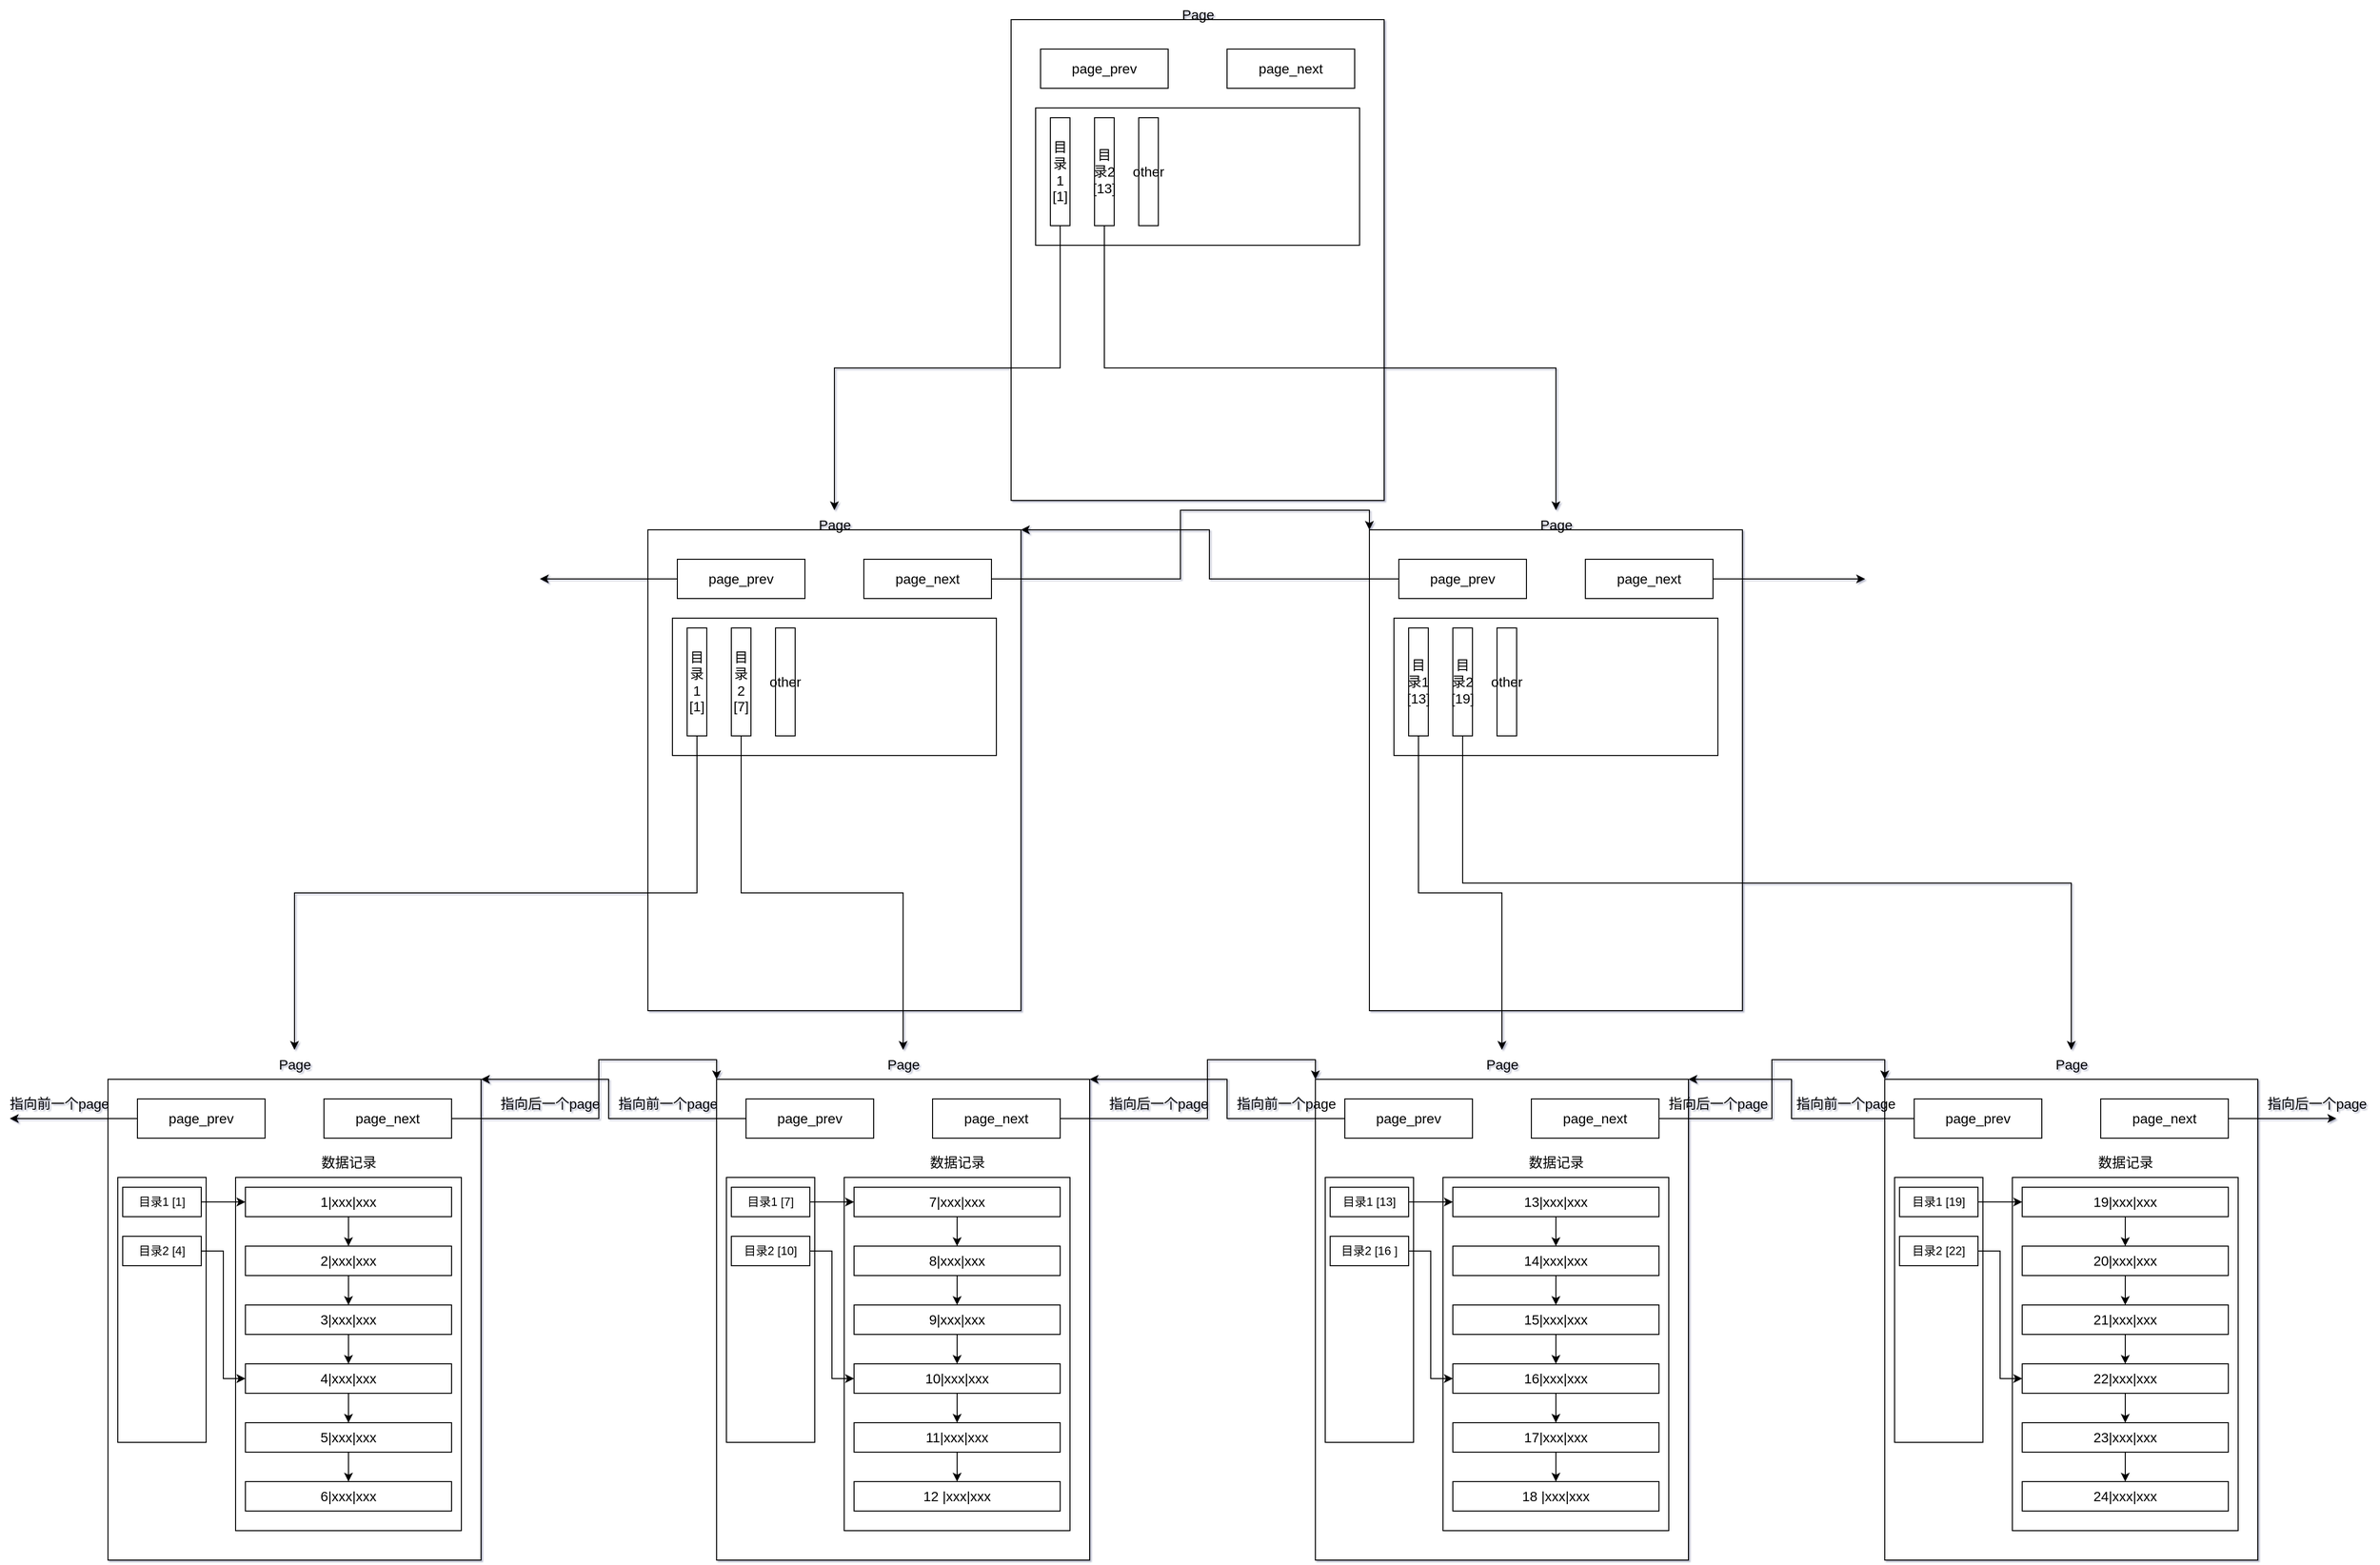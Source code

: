 <mxfile>
    <diagram name="第 1 页" id="WWGsrIUFNnhD5ro5LfyB">
        <mxGraphModel dx="2660" dy="1674" grid="1" gridSize="10" guides="1" tooltips="1" connect="1" arrows="1" fold="1" page="1" pageScale="1" pageWidth="3300" pageHeight="4681" background="none" math="0" shadow="1">
            <root>
                <mxCell id="0"/>
                <mxCell id="1" parent="0"/>
                <mxCell id="Gzjgc1qkwx82EHBpfoVX-1" value="" style="rounded=0;whiteSpace=wrap;html=1;" parent="1" vertex="1">
                    <mxGeometry x="290" y="1300" width="380" height="490" as="geometry"/>
                </mxCell>
                <mxCell id="Gzjgc1qkwx82EHBpfoVX-2" value="&lt;font style=&quot;font-size: 14px;&quot;&gt;P&lt;span style=&quot;background-color: initial;&quot;&gt;age&lt;/span&gt;&lt;/font&gt;" style="text;html=1;align=center;verticalAlign=middle;resizable=0;points=[];autosize=1;strokeColor=none;fillColor=none;" parent="1" vertex="1">
                    <mxGeometry x="450" y="1270" width="60" height="30" as="geometry"/>
                </mxCell>
                <mxCell id="Gzjgc1qkwx82EHBpfoVX-19" style="edgeStyle=orthogonalEdgeStyle;rounded=0;orthogonalLoop=1;jettySize=auto;html=1;exitX=0;exitY=0.5;exitDx=0;exitDy=0;" parent="1" source="Gzjgc1qkwx82EHBpfoVX-3" edge="1">
                    <mxGeometry relative="1" as="geometry">
                        <mxPoint x="190" y="1340" as="targetPoint"/>
                        <Array as="points">
                            <mxPoint x="320" y="1340"/>
                            <mxPoint x="320" y="1340"/>
                        </Array>
                    </mxGeometry>
                </mxCell>
                <mxCell id="Gzjgc1qkwx82EHBpfoVX-3" value="&lt;span style=&quot;font-size: 14px;&quot;&gt;page_prev&lt;/span&gt;" style="rounded=0;whiteSpace=wrap;html=1;" parent="1" vertex="1">
                    <mxGeometry x="320" y="1320" width="130" height="40" as="geometry"/>
                </mxCell>
                <mxCell id="Gzjgc1qkwx82EHBpfoVX-20" style="edgeStyle=orthogonalEdgeStyle;rounded=0;orthogonalLoop=1;jettySize=auto;html=1;exitX=1;exitY=0.5;exitDx=0;exitDy=0;entryX=0;entryY=0;entryDx=0;entryDy=0;" parent="1" source="Gzjgc1qkwx82EHBpfoVX-5" target="Gzjgc1qkwx82EHBpfoVX-34" edge="1">
                    <mxGeometry relative="1" as="geometry">
                        <mxPoint x="780" y="1339.842" as="targetPoint"/>
                        <Array as="points">
                            <mxPoint x="790" y="1340"/>
                            <mxPoint x="790" y="1280"/>
                            <mxPoint x="910" y="1280"/>
                        </Array>
                    </mxGeometry>
                </mxCell>
                <mxCell id="Gzjgc1qkwx82EHBpfoVX-5" value="&lt;span style=&quot;font-size: 14px;&quot;&gt;page_next&lt;/span&gt;" style="rounded=0;whiteSpace=wrap;html=1;" parent="1" vertex="1">
                    <mxGeometry x="510" y="1320" width="130" height="40" as="geometry"/>
                </mxCell>
                <mxCell id="Gzjgc1qkwx82EHBpfoVX-6" value="" style="rounded=0;whiteSpace=wrap;html=1;" parent="1" vertex="1">
                    <mxGeometry x="420" y="1400" width="230" height="360" as="geometry"/>
                </mxCell>
                <mxCell id="Gzjgc1qkwx82EHBpfoVX-7" value="&lt;font style=&quot;font-size: 14px;&quot;&gt;数据记录&lt;/font&gt;" style="text;html=1;align=center;verticalAlign=middle;resizable=0;points=[];autosize=1;strokeColor=none;fillColor=none;" parent="1" vertex="1">
                    <mxGeometry x="495" y="1370" width="80" height="30" as="geometry"/>
                </mxCell>
                <mxCell id="Gzjgc1qkwx82EHBpfoVX-8" value="&lt;span style=&quot;font-size: 14px;&quot;&gt;1|xxx|xxx&lt;/span&gt;" style="rounded=0;whiteSpace=wrap;html=1;" parent="1" vertex="1">
                    <mxGeometry x="430" y="1410" width="210" height="30" as="geometry"/>
                </mxCell>
                <mxCell id="Gzjgc1qkwx82EHBpfoVX-15" style="edgeStyle=orthogonalEdgeStyle;rounded=0;orthogonalLoop=1;jettySize=auto;html=1;exitX=0.5;exitY=1;exitDx=0;exitDy=0;entryX=0.5;entryY=0;entryDx=0;entryDy=0;" parent="1" source="Gzjgc1qkwx82EHBpfoVX-9" target="Gzjgc1qkwx82EHBpfoVX-10" edge="1">
                    <mxGeometry relative="1" as="geometry"/>
                </mxCell>
                <mxCell id="Gzjgc1qkwx82EHBpfoVX-9" value="&lt;span style=&quot;font-size: 14px;&quot;&gt;2|xxx|xxx&lt;/span&gt;" style="rounded=0;whiteSpace=wrap;html=1;" parent="1" vertex="1">
                    <mxGeometry x="430" y="1470" width="210" height="30" as="geometry"/>
                </mxCell>
                <mxCell id="Gzjgc1qkwx82EHBpfoVX-16" style="edgeStyle=orthogonalEdgeStyle;rounded=0;orthogonalLoop=1;jettySize=auto;html=1;exitX=0.5;exitY=1;exitDx=0;exitDy=0;entryX=0.5;entryY=0;entryDx=0;entryDy=0;" parent="1" source="Gzjgc1qkwx82EHBpfoVX-10" target="Gzjgc1qkwx82EHBpfoVX-11" edge="1">
                    <mxGeometry relative="1" as="geometry"/>
                </mxCell>
                <mxCell id="Gzjgc1qkwx82EHBpfoVX-10" value="&lt;span style=&quot;font-size: 14px;&quot;&gt;3|xxx|xxx&lt;/span&gt;" style="rounded=0;whiteSpace=wrap;html=1;" parent="1" vertex="1">
                    <mxGeometry x="430" y="1530" width="210" height="30" as="geometry"/>
                </mxCell>
                <mxCell id="Gzjgc1qkwx82EHBpfoVX-17" style="edgeStyle=orthogonalEdgeStyle;rounded=0;orthogonalLoop=1;jettySize=auto;html=1;exitX=0.5;exitY=1;exitDx=0;exitDy=0;entryX=0.5;entryY=0;entryDx=0;entryDy=0;" parent="1" source="Gzjgc1qkwx82EHBpfoVX-11" target="Gzjgc1qkwx82EHBpfoVX-12" edge="1">
                    <mxGeometry relative="1" as="geometry"/>
                </mxCell>
                <mxCell id="Gzjgc1qkwx82EHBpfoVX-11" value="&lt;span style=&quot;font-size: 14px;&quot;&gt;4|xxx|xxx&lt;/span&gt;" style="rounded=0;whiteSpace=wrap;html=1;" parent="1" vertex="1">
                    <mxGeometry x="430" y="1590" width="210" height="30" as="geometry"/>
                </mxCell>
                <mxCell id="Gzjgc1qkwx82EHBpfoVX-18" style="edgeStyle=orthogonalEdgeStyle;rounded=0;orthogonalLoop=1;jettySize=auto;html=1;exitX=0.5;exitY=1;exitDx=0;exitDy=0;entryX=0.5;entryY=0;entryDx=0;entryDy=0;" parent="1" source="Gzjgc1qkwx82EHBpfoVX-12" target="Gzjgc1qkwx82EHBpfoVX-13" edge="1">
                    <mxGeometry relative="1" as="geometry"/>
                </mxCell>
                <mxCell id="Gzjgc1qkwx82EHBpfoVX-12" value="&lt;span style=&quot;font-size: 14px;&quot;&gt;5|xxx|xxx&lt;/span&gt;" style="rounded=0;whiteSpace=wrap;html=1;" parent="1" vertex="1">
                    <mxGeometry x="430" y="1650" width="210" height="30" as="geometry"/>
                </mxCell>
                <mxCell id="Gzjgc1qkwx82EHBpfoVX-13" value="&lt;span style=&quot;font-size: 14px;&quot;&gt;6|xxx|xxx&lt;/span&gt;" style="rounded=0;whiteSpace=wrap;html=1;" parent="1" vertex="1">
                    <mxGeometry x="430" y="1710" width="210" height="30" as="geometry"/>
                </mxCell>
                <mxCell id="Gzjgc1qkwx82EHBpfoVX-14" value="" style="endArrow=classic;html=1;rounded=0;exitX=0.5;exitY=1;exitDx=0;exitDy=0;entryX=0.5;entryY=0;entryDx=0;entryDy=0;" parent="1" source="Gzjgc1qkwx82EHBpfoVX-8" target="Gzjgc1qkwx82EHBpfoVX-9" edge="1">
                    <mxGeometry width="50" height="50" relative="1" as="geometry">
                        <mxPoint x="790" y="1700" as="sourcePoint"/>
                        <mxPoint x="840" y="1650" as="targetPoint"/>
                    </mxGeometry>
                </mxCell>
                <mxCell id="Gzjgc1qkwx82EHBpfoVX-21" value="&lt;font style=&quot;font-size: 14px;&quot;&gt;指向前一个page&lt;/font&gt;" style="text;html=1;align=center;verticalAlign=middle;resizable=0;points=[];autosize=1;strokeColor=none;fillColor=none;" parent="1" vertex="1">
                    <mxGeometry x="180" y="1310" width="120" height="30" as="geometry"/>
                </mxCell>
                <mxCell id="Gzjgc1qkwx82EHBpfoVX-22" value="&lt;span style=&quot;font-size: 14px;&quot;&gt;指向后一个page&lt;/span&gt;" style="text;html=1;align=center;verticalAlign=middle;resizable=0;points=[];autosize=1;strokeColor=none;fillColor=none;" parent="1" vertex="1">
                    <mxGeometry x="680" y="1310" width="120" height="30" as="geometry"/>
                </mxCell>
                <mxCell id="Gzjgc1qkwx82EHBpfoVX-28" value="" style="rounded=0;whiteSpace=wrap;html=1;" parent="1" vertex="1">
                    <mxGeometry x="300" y="1400" width="90" height="270" as="geometry"/>
                </mxCell>
                <mxCell id="Gzjgc1qkwx82EHBpfoVX-32" style="edgeStyle=orthogonalEdgeStyle;rounded=0;orthogonalLoop=1;jettySize=auto;html=1;exitX=1;exitY=0.5;exitDx=0;exitDy=0;entryX=0;entryY=0.5;entryDx=0;entryDy=0;" parent="1" source="Gzjgc1qkwx82EHBpfoVX-30" target="Gzjgc1qkwx82EHBpfoVX-8" edge="1">
                    <mxGeometry relative="1" as="geometry"/>
                </mxCell>
                <mxCell id="Gzjgc1qkwx82EHBpfoVX-30" value="目录1 [1]" style="rounded=0;whiteSpace=wrap;html=1;" parent="1" vertex="1">
                    <mxGeometry x="305" y="1410" width="80" height="30" as="geometry"/>
                </mxCell>
                <mxCell id="Gzjgc1qkwx82EHBpfoVX-33" style="edgeStyle=orthogonalEdgeStyle;rounded=0;orthogonalLoop=1;jettySize=auto;html=1;exitX=1;exitY=0.5;exitDx=0;exitDy=0;entryX=0;entryY=0.5;entryDx=0;entryDy=0;" parent="1" source="Gzjgc1qkwx82EHBpfoVX-31" target="Gzjgc1qkwx82EHBpfoVX-11" edge="1">
                    <mxGeometry relative="1" as="geometry"/>
                </mxCell>
                <mxCell id="Gzjgc1qkwx82EHBpfoVX-31" value="目录2 [4]" style="rounded=0;whiteSpace=wrap;html=1;" parent="1" vertex="1">
                    <mxGeometry x="305" y="1460" width="80" height="30" as="geometry"/>
                </mxCell>
                <mxCell id="Gzjgc1qkwx82EHBpfoVX-34" value="" style="rounded=0;whiteSpace=wrap;html=1;" parent="1" vertex="1">
                    <mxGeometry x="910" y="1300" width="380" height="490" as="geometry"/>
                </mxCell>
                <mxCell id="Gzjgc1qkwx82EHBpfoVX-35" value="&lt;font style=&quot;font-size: 14px;&quot;&gt;P&lt;span style=&quot;background-color: initial;&quot;&gt;age&lt;/span&gt;&lt;/font&gt;" style="text;html=1;align=center;verticalAlign=middle;resizable=0;points=[];autosize=1;strokeColor=none;fillColor=none;" parent="1" vertex="1">
                    <mxGeometry x="1070" y="1270" width="60" height="30" as="geometry"/>
                </mxCell>
                <mxCell id="Gzjgc1qkwx82EHBpfoVX-36" style="edgeStyle=orthogonalEdgeStyle;rounded=0;orthogonalLoop=1;jettySize=auto;html=1;exitX=0;exitY=0.5;exitDx=0;exitDy=0;entryX=1;entryY=0;entryDx=0;entryDy=0;" parent="1" source="Gzjgc1qkwx82EHBpfoVX-37" target="Gzjgc1qkwx82EHBpfoVX-1" edge="1">
                    <mxGeometry relative="1" as="geometry">
                        <mxPoint x="810" y="1340" as="targetPoint"/>
                        <Array as="points">
                            <mxPoint x="800" y="1340"/>
                            <mxPoint x="800" y="1300"/>
                        </Array>
                    </mxGeometry>
                </mxCell>
                <mxCell id="Gzjgc1qkwx82EHBpfoVX-37" value="&lt;span style=&quot;font-size: 14px;&quot;&gt;page_prev&lt;/span&gt;" style="rounded=0;whiteSpace=wrap;html=1;" parent="1" vertex="1">
                    <mxGeometry x="940" y="1320" width="130" height="40" as="geometry"/>
                </mxCell>
                <mxCell id="Gzjgc1qkwx82EHBpfoVX-38" style="edgeStyle=orthogonalEdgeStyle;rounded=0;orthogonalLoop=1;jettySize=auto;html=1;exitX=1;exitY=0.5;exitDx=0;exitDy=0;entryX=0;entryY=0;entryDx=0;entryDy=0;" parent="1" source="Gzjgc1qkwx82EHBpfoVX-39" target="Gzjgc1qkwx82EHBpfoVX-60" edge="1">
                    <mxGeometry relative="1" as="geometry">
                        <mxPoint x="1400" y="1339.842" as="targetPoint"/>
                        <Array as="points">
                            <mxPoint x="1410" y="1340"/>
                            <mxPoint x="1410" y="1280"/>
                            <mxPoint x="1520" y="1280"/>
                        </Array>
                    </mxGeometry>
                </mxCell>
                <mxCell id="Gzjgc1qkwx82EHBpfoVX-39" value="&lt;span style=&quot;font-size: 14px;&quot;&gt;page_next&lt;/span&gt;" style="rounded=0;whiteSpace=wrap;html=1;" parent="1" vertex="1">
                    <mxGeometry x="1130" y="1320" width="130" height="40" as="geometry"/>
                </mxCell>
                <mxCell id="Gzjgc1qkwx82EHBpfoVX-40" value="" style="rounded=0;whiteSpace=wrap;html=1;" parent="1" vertex="1">
                    <mxGeometry x="1040" y="1400" width="230" height="360" as="geometry"/>
                </mxCell>
                <mxCell id="Gzjgc1qkwx82EHBpfoVX-41" value="&lt;font style=&quot;font-size: 14px;&quot;&gt;数据记录&lt;/font&gt;" style="text;html=1;align=center;verticalAlign=middle;resizable=0;points=[];autosize=1;strokeColor=none;fillColor=none;" parent="1" vertex="1">
                    <mxGeometry x="1115" y="1370" width="80" height="30" as="geometry"/>
                </mxCell>
                <mxCell id="Gzjgc1qkwx82EHBpfoVX-42" value="&lt;span style=&quot;font-size: 14px;&quot;&gt;7|xxx|xxx&lt;/span&gt;" style="rounded=0;whiteSpace=wrap;html=1;" parent="1" vertex="1">
                    <mxGeometry x="1050" y="1410" width="210" height="30" as="geometry"/>
                </mxCell>
                <mxCell id="Gzjgc1qkwx82EHBpfoVX-43" style="edgeStyle=orthogonalEdgeStyle;rounded=0;orthogonalLoop=1;jettySize=auto;html=1;exitX=0.5;exitY=1;exitDx=0;exitDy=0;entryX=0.5;entryY=0;entryDx=0;entryDy=0;" parent="1" source="Gzjgc1qkwx82EHBpfoVX-44" target="Gzjgc1qkwx82EHBpfoVX-46" edge="1">
                    <mxGeometry relative="1" as="geometry"/>
                </mxCell>
                <mxCell id="Gzjgc1qkwx82EHBpfoVX-44" value="&lt;span style=&quot;font-size: 14px;&quot;&gt;8|xxx|xxx&lt;/span&gt;" style="rounded=0;whiteSpace=wrap;html=1;" parent="1" vertex="1">
                    <mxGeometry x="1050" y="1470" width="210" height="30" as="geometry"/>
                </mxCell>
                <mxCell id="Gzjgc1qkwx82EHBpfoVX-45" style="edgeStyle=orthogonalEdgeStyle;rounded=0;orthogonalLoop=1;jettySize=auto;html=1;exitX=0.5;exitY=1;exitDx=0;exitDy=0;entryX=0.5;entryY=0;entryDx=0;entryDy=0;" parent="1" source="Gzjgc1qkwx82EHBpfoVX-46" target="Gzjgc1qkwx82EHBpfoVX-48" edge="1">
                    <mxGeometry relative="1" as="geometry"/>
                </mxCell>
                <mxCell id="Gzjgc1qkwx82EHBpfoVX-46" value="&lt;span style=&quot;font-size: 14px;&quot;&gt;9|xxx|xxx&lt;/span&gt;" style="rounded=0;whiteSpace=wrap;html=1;" parent="1" vertex="1">
                    <mxGeometry x="1050" y="1530" width="210" height="30" as="geometry"/>
                </mxCell>
                <mxCell id="Gzjgc1qkwx82EHBpfoVX-47" style="edgeStyle=orthogonalEdgeStyle;rounded=0;orthogonalLoop=1;jettySize=auto;html=1;exitX=0.5;exitY=1;exitDx=0;exitDy=0;entryX=0.5;entryY=0;entryDx=0;entryDy=0;" parent="1" source="Gzjgc1qkwx82EHBpfoVX-48" target="Gzjgc1qkwx82EHBpfoVX-50" edge="1">
                    <mxGeometry relative="1" as="geometry"/>
                </mxCell>
                <mxCell id="Gzjgc1qkwx82EHBpfoVX-48" value="&lt;span style=&quot;font-size: 14px;&quot;&gt;10|xxx|xxx&lt;/span&gt;" style="rounded=0;whiteSpace=wrap;html=1;" parent="1" vertex="1">
                    <mxGeometry x="1050" y="1590" width="210" height="30" as="geometry"/>
                </mxCell>
                <mxCell id="Gzjgc1qkwx82EHBpfoVX-49" style="edgeStyle=orthogonalEdgeStyle;rounded=0;orthogonalLoop=1;jettySize=auto;html=1;exitX=0.5;exitY=1;exitDx=0;exitDy=0;entryX=0.5;entryY=0;entryDx=0;entryDy=0;" parent="1" source="Gzjgc1qkwx82EHBpfoVX-50" target="Gzjgc1qkwx82EHBpfoVX-51" edge="1">
                    <mxGeometry relative="1" as="geometry"/>
                </mxCell>
                <mxCell id="Gzjgc1qkwx82EHBpfoVX-50" value="&lt;span style=&quot;font-size: 14px;&quot;&gt;11|xxx|xxx&lt;/span&gt;" style="rounded=0;whiteSpace=wrap;html=1;" parent="1" vertex="1">
                    <mxGeometry x="1050" y="1650" width="210" height="30" as="geometry"/>
                </mxCell>
                <mxCell id="Gzjgc1qkwx82EHBpfoVX-51" value="&lt;span style=&quot;font-size: 14px;&quot;&gt;12 |xxx|xxx&lt;/span&gt;" style="rounded=0;whiteSpace=wrap;html=1;" parent="1" vertex="1">
                    <mxGeometry x="1050" y="1710" width="210" height="30" as="geometry"/>
                </mxCell>
                <mxCell id="Gzjgc1qkwx82EHBpfoVX-52" value="" style="endArrow=classic;html=1;rounded=0;exitX=0.5;exitY=1;exitDx=0;exitDy=0;entryX=0.5;entryY=0;entryDx=0;entryDy=0;" parent="1" source="Gzjgc1qkwx82EHBpfoVX-42" target="Gzjgc1qkwx82EHBpfoVX-44" edge="1">
                    <mxGeometry width="50" height="50" relative="1" as="geometry">
                        <mxPoint x="1410" y="1700" as="sourcePoint"/>
                        <mxPoint x="1460" y="1650" as="targetPoint"/>
                    </mxGeometry>
                </mxCell>
                <mxCell id="Gzjgc1qkwx82EHBpfoVX-53" value="&lt;font style=&quot;font-size: 14px;&quot;&gt;指向前一个page&lt;/font&gt;" style="text;html=1;align=center;verticalAlign=middle;resizable=0;points=[];autosize=1;strokeColor=none;fillColor=none;" parent="1" vertex="1">
                    <mxGeometry x="800" y="1310" width="120" height="30" as="geometry"/>
                </mxCell>
                <mxCell id="Gzjgc1qkwx82EHBpfoVX-54" value="&lt;span style=&quot;font-size: 14px;&quot;&gt;指向后一个page&lt;/span&gt;" style="text;html=1;align=center;verticalAlign=middle;resizable=0;points=[];autosize=1;strokeColor=none;fillColor=none;" parent="1" vertex="1">
                    <mxGeometry x="1300" y="1310" width="120" height="30" as="geometry"/>
                </mxCell>
                <mxCell id="Gzjgc1qkwx82EHBpfoVX-55" value="" style="rounded=0;whiteSpace=wrap;html=1;" parent="1" vertex="1">
                    <mxGeometry x="920" y="1400" width="90" height="270" as="geometry"/>
                </mxCell>
                <mxCell id="Gzjgc1qkwx82EHBpfoVX-56" style="edgeStyle=orthogonalEdgeStyle;rounded=0;orthogonalLoop=1;jettySize=auto;html=1;exitX=1;exitY=0.5;exitDx=0;exitDy=0;entryX=0;entryY=0.5;entryDx=0;entryDy=0;" parent="1" source="Gzjgc1qkwx82EHBpfoVX-57" target="Gzjgc1qkwx82EHBpfoVX-42" edge="1">
                    <mxGeometry relative="1" as="geometry"/>
                </mxCell>
                <mxCell id="Gzjgc1qkwx82EHBpfoVX-57" value="目录1 [7]" style="rounded=0;whiteSpace=wrap;html=1;" parent="1" vertex="1">
                    <mxGeometry x="925" y="1410" width="80" height="30" as="geometry"/>
                </mxCell>
                <mxCell id="Gzjgc1qkwx82EHBpfoVX-58" style="edgeStyle=orthogonalEdgeStyle;rounded=0;orthogonalLoop=1;jettySize=auto;html=1;exitX=1;exitY=0.5;exitDx=0;exitDy=0;entryX=0;entryY=0.5;entryDx=0;entryDy=0;" parent="1" source="Gzjgc1qkwx82EHBpfoVX-59" target="Gzjgc1qkwx82EHBpfoVX-48" edge="1">
                    <mxGeometry relative="1" as="geometry"/>
                </mxCell>
                <mxCell id="Gzjgc1qkwx82EHBpfoVX-59" value="目录2 [10]" style="rounded=0;whiteSpace=wrap;html=1;" parent="1" vertex="1">
                    <mxGeometry x="925" y="1460" width="80" height="30" as="geometry"/>
                </mxCell>
                <mxCell id="Gzjgc1qkwx82EHBpfoVX-60" value="" style="rounded=0;whiteSpace=wrap;html=1;" parent="1" vertex="1">
                    <mxGeometry x="1520" y="1300" width="380" height="490" as="geometry"/>
                </mxCell>
                <mxCell id="Gzjgc1qkwx82EHBpfoVX-61" value="&lt;font style=&quot;font-size: 14px;&quot;&gt;P&lt;span style=&quot;background-color: initial;&quot;&gt;age&lt;/span&gt;&lt;/font&gt;" style="text;html=1;align=center;verticalAlign=middle;resizable=0;points=[];autosize=1;strokeColor=none;fillColor=none;" parent="1" vertex="1">
                    <mxGeometry x="1680" y="1270" width="60" height="30" as="geometry"/>
                </mxCell>
                <mxCell id="Gzjgc1qkwx82EHBpfoVX-62" style="edgeStyle=orthogonalEdgeStyle;rounded=0;orthogonalLoop=1;jettySize=auto;html=1;exitX=0;exitY=0.5;exitDx=0;exitDy=0;entryX=1;entryY=0;entryDx=0;entryDy=0;" parent="1" source="Gzjgc1qkwx82EHBpfoVX-63" target="Gzjgc1qkwx82EHBpfoVX-34" edge="1">
                    <mxGeometry relative="1" as="geometry">
                        <mxPoint x="1420" y="1340" as="targetPoint"/>
                        <Array as="points">
                            <mxPoint x="1430" y="1340"/>
                            <mxPoint x="1430" y="1300"/>
                        </Array>
                    </mxGeometry>
                </mxCell>
                <mxCell id="Gzjgc1qkwx82EHBpfoVX-63" value="&lt;span style=&quot;font-size: 14px;&quot;&gt;page_prev&lt;/span&gt;" style="rounded=0;whiteSpace=wrap;html=1;" parent="1" vertex="1">
                    <mxGeometry x="1550" y="1320" width="130" height="40" as="geometry"/>
                </mxCell>
                <mxCell id="Gzjgc1qkwx82EHBpfoVX-135" style="edgeStyle=orthogonalEdgeStyle;rounded=0;orthogonalLoop=1;jettySize=auto;html=1;exitX=1;exitY=0.5;exitDx=0;exitDy=0;entryX=0;entryY=0;entryDx=0;entryDy=0;" parent="1" source="Gzjgc1qkwx82EHBpfoVX-65" target="Gzjgc1qkwx82EHBpfoVX-109" edge="1">
                    <mxGeometry relative="1" as="geometry"/>
                </mxCell>
                <mxCell id="Gzjgc1qkwx82EHBpfoVX-65" value="&lt;span style=&quot;font-size: 14px;&quot;&gt;page_next&lt;/span&gt;" style="rounded=0;whiteSpace=wrap;html=1;" parent="1" vertex="1">
                    <mxGeometry x="1740" y="1320" width="130" height="40" as="geometry"/>
                </mxCell>
                <mxCell id="Gzjgc1qkwx82EHBpfoVX-66" value="" style="rounded=0;whiteSpace=wrap;html=1;" parent="1" vertex="1">
                    <mxGeometry x="1650" y="1400" width="230" height="360" as="geometry"/>
                </mxCell>
                <mxCell id="Gzjgc1qkwx82EHBpfoVX-67" value="&lt;font style=&quot;font-size: 14px;&quot;&gt;数据记录&lt;/font&gt;" style="text;html=1;align=center;verticalAlign=middle;resizable=0;points=[];autosize=1;strokeColor=none;fillColor=none;" parent="1" vertex="1">
                    <mxGeometry x="1725" y="1370" width="80" height="30" as="geometry"/>
                </mxCell>
                <mxCell id="Gzjgc1qkwx82EHBpfoVX-68" value="&lt;span style=&quot;font-size: 14px;&quot;&gt;13|xxx|xxx&lt;/span&gt;" style="rounded=0;whiteSpace=wrap;html=1;" parent="1" vertex="1">
                    <mxGeometry x="1660" y="1410" width="210" height="30" as="geometry"/>
                </mxCell>
                <mxCell id="Gzjgc1qkwx82EHBpfoVX-69" style="edgeStyle=orthogonalEdgeStyle;rounded=0;orthogonalLoop=1;jettySize=auto;html=1;exitX=0.5;exitY=1;exitDx=0;exitDy=0;entryX=0.5;entryY=0;entryDx=0;entryDy=0;" parent="1" source="Gzjgc1qkwx82EHBpfoVX-70" target="Gzjgc1qkwx82EHBpfoVX-72" edge="1">
                    <mxGeometry relative="1" as="geometry"/>
                </mxCell>
                <mxCell id="Gzjgc1qkwx82EHBpfoVX-70" value="&lt;span style=&quot;font-size: 14px;&quot;&gt;14|xxx|xxx&lt;/span&gt;" style="rounded=0;whiteSpace=wrap;html=1;" parent="1" vertex="1">
                    <mxGeometry x="1660" y="1470" width="210" height="30" as="geometry"/>
                </mxCell>
                <mxCell id="Gzjgc1qkwx82EHBpfoVX-71" style="edgeStyle=orthogonalEdgeStyle;rounded=0;orthogonalLoop=1;jettySize=auto;html=1;exitX=0.5;exitY=1;exitDx=0;exitDy=0;entryX=0.5;entryY=0;entryDx=0;entryDy=0;" parent="1" source="Gzjgc1qkwx82EHBpfoVX-72" target="Gzjgc1qkwx82EHBpfoVX-74" edge="1">
                    <mxGeometry relative="1" as="geometry"/>
                </mxCell>
                <mxCell id="Gzjgc1qkwx82EHBpfoVX-72" value="&lt;span style=&quot;font-size: 14px;&quot;&gt;15|xxx|xxx&lt;/span&gt;" style="rounded=0;whiteSpace=wrap;html=1;" parent="1" vertex="1">
                    <mxGeometry x="1660" y="1530" width="210" height="30" as="geometry"/>
                </mxCell>
                <mxCell id="Gzjgc1qkwx82EHBpfoVX-73" style="edgeStyle=orthogonalEdgeStyle;rounded=0;orthogonalLoop=1;jettySize=auto;html=1;exitX=0.5;exitY=1;exitDx=0;exitDy=0;entryX=0.5;entryY=0;entryDx=0;entryDy=0;" parent="1" source="Gzjgc1qkwx82EHBpfoVX-74" target="Gzjgc1qkwx82EHBpfoVX-76" edge="1">
                    <mxGeometry relative="1" as="geometry"/>
                </mxCell>
                <mxCell id="Gzjgc1qkwx82EHBpfoVX-74" value="&lt;span style=&quot;font-size: 14px;&quot;&gt;16|xxx|xxx&lt;/span&gt;" style="rounded=0;whiteSpace=wrap;html=1;" parent="1" vertex="1">
                    <mxGeometry x="1660" y="1590" width="210" height="30" as="geometry"/>
                </mxCell>
                <mxCell id="Gzjgc1qkwx82EHBpfoVX-75" style="edgeStyle=orthogonalEdgeStyle;rounded=0;orthogonalLoop=1;jettySize=auto;html=1;exitX=0.5;exitY=1;exitDx=0;exitDy=0;entryX=0.5;entryY=0;entryDx=0;entryDy=0;" parent="1" source="Gzjgc1qkwx82EHBpfoVX-76" target="Gzjgc1qkwx82EHBpfoVX-77" edge="1">
                    <mxGeometry relative="1" as="geometry"/>
                </mxCell>
                <mxCell id="Gzjgc1qkwx82EHBpfoVX-76" value="&lt;span style=&quot;font-size: 14px;&quot;&gt;17|xxx|xxx&lt;/span&gt;" style="rounded=0;whiteSpace=wrap;html=1;" parent="1" vertex="1">
                    <mxGeometry x="1660" y="1650" width="210" height="30" as="geometry"/>
                </mxCell>
                <mxCell id="Gzjgc1qkwx82EHBpfoVX-77" value="&lt;span style=&quot;font-size: 14px;&quot;&gt;18 |xxx|xxx&lt;/span&gt;" style="rounded=0;whiteSpace=wrap;html=1;" parent="1" vertex="1">
                    <mxGeometry x="1660" y="1710" width="210" height="30" as="geometry"/>
                </mxCell>
                <mxCell id="Gzjgc1qkwx82EHBpfoVX-78" value="" style="endArrow=classic;html=1;rounded=0;exitX=0.5;exitY=1;exitDx=0;exitDy=0;entryX=0.5;entryY=0;entryDx=0;entryDy=0;" parent="1" source="Gzjgc1qkwx82EHBpfoVX-68" target="Gzjgc1qkwx82EHBpfoVX-70" edge="1">
                    <mxGeometry width="50" height="50" relative="1" as="geometry">
                        <mxPoint x="2020" y="1700" as="sourcePoint"/>
                        <mxPoint x="2070" y="1650" as="targetPoint"/>
                    </mxGeometry>
                </mxCell>
                <mxCell id="Gzjgc1qkwx82EHBpfoVX-79" value="&lt;font style=&quot;font-size: 14px;&quot;&gt;指向前一个page&lt;/font&gt;" style="text;html=1;align=center;verticalAlign=middle;resizable=0;points=[];autosize=1;strokeColor=none;fillColor=none;" parent="1" vertex="1">
                    <mxGeometry x="1430" y="1310" width="120" height="30" as="geometry"/>
                </mxCell>
                <mxCell id="Gzjgc1qkwx82EHBpfoVX-81" value="" style="rounded=0;whiteSpace=wrap;html=1;" parent="1" vertex="1">
                    <mxGeometry x="1530" y="1400" width="90" height="270" as="geometry"/>
                </mxCell>
                <mxCell id="Gzjgc1qkwx82EHBpfoVX-82" style="edgeStyle=orthogonalEdgeStyle;rounded=0;orthogonalLoop=1;jettySize=auto;html=1;exitX=1;exitY=0.5;exitDx=0;exitDy=0;entryX=0;entryY=0.5;entryDx=0;entryDy=0;" parent="1" source="Gzjgc1qkwx82EHBpfoVX-83" target="Gzjgc1qkwx82EHBpfoVX-68" edge="1">
                    <mxGeometry relative="1" as="geometry"/>
                </mxCell>
                <mxCell id="Gzjgc1qkwx82EHBpfoVX-83" value="目录1 [13]" style="rounded=0;whiteSpace=wrap;html=1;" parent="1" vertex="1">
                    <mxGeometry x="1535" y="1410" width="80" height="30" as="geometry"/>
                </mxCell>
                <mxCell id="Gzjgc1qkwx82EHBpfoVX-84" style="edgeStyle=orthogonalEdgeStyle;rounded=0;orthogonalLoop=1;jettySize=auto;html=1;exitX=1;exitY=0.5;exitDx=0;exitDy=0;entryX=0;entryY=0.5;entryDx=0;entryDy=0;" parent="1" source="Gzjgc1qkwx82EHBpfoVX-85" target="Gzjgc1qkwx82EHBpfoVX-74" edge="1">
                    <mxGeometry relative="1" as="geometry"/>
                </mxCell>
                <mxCell id="Gzjgc1qkwx82EHBpfoVX-85" value="目录2 [16 ]" style="rounded=0;whiteSpace=wrap;html=1;" parent="1" vertex="1">
                    <mxGeometry x="1535" y="1460" width="80" height="30" as="geometry"/>
                </mxCell>
                <mxCell id="Gzjgc1qkwx82EHBpfoVX-109" value="" style="rounded=0;whiteSpace=wrap;html=1;" parent="1" vertex="1">
                    <mxGeometry x="2100" y="1300" width="380" height="490" as="geometry"/>
                </mxCell>
                <mxCell id="Gzjgc1qkwx82EHBpfoVX-110" value="&lt;font style=&quot;font-size: 14px;&quot;&gt;P&lt;span style=&quot;background-color: initial;&quot;&gt;age&lt;/span&gt;&lt;/font&gt;" style="text;html=1;align=center;verticalAlign=middle;resizable=0;points=[];autosize=1;strokeColor=none;fillColor=none;" parent="1" vertex="1">
                    <mxGeometry x="2260" y="1270" width="60" height="30" as="geometry"/>
                </mxCell>
                <mxCell id="Gzjgc1qkwx82EHBpfoVX-136" style="edgeStyle=orthogonalEdgeStyle;rounded=0;orthogonalLoop=1;jettySize=auto;html=1;exitX=0;exitY=0.5;exitDx=0;exitDy=0;entryX=1;entryY=0;entryDx=0;entryDy=0;" parent="1" source="Gzjgc1qkwx82EHBpfoVX-112" target="Gzjgc1qkwx82EHBpfoVX-60" edge="1">
                    <mxGeometry relative="1" as="geometry">
                        <Array as="points">
                            <mxPoint x="2005" y="1340"/>
                            <mxPoint x="2005" y="1300"/>
                        </Array>
                    </mxGeometry>
                </mxCell>
                <mxCell id="Gzjgc1qkwx82EHBpfoVX-112" value="&lt;span style=&quot;font-size: 14px;&quot;&gt;page_prev&lt;/span&gt;" style="rounded=0;whiteSpace=wrap;html=1;" parent="1" vertex="1">
                    <mxGeometry x="2130" y="1320" width="130" height="40" as="geometry"/>
                </mxCell>
                <mxCell id="Gzjgc1qkwx82EHBpfoVX-113" style="edgeStyle=orthogonalEdgeStyle;rounded=0;orthogonalLoop=1;jettySize=auto;html=1;exitX=1;exitY=0.5;exitDx=0;exitDy=0;" parent="1" source="Gzjgc1qkwx82EHBpfoVX-114" edge="1">
                    <mxGeometry relative="1" as="geometry">
                        <mxPoint x="2560" y="1339.842" as="targetPoint"/>
                    </mxGeometry>
                </mxCell>
                <mxCell id="Gzjgc1qkwx82EHBpfoVX-114" value="&lt;span style=&quot;font-size: 14px;&quot;&gt;page_next&lt;/span&gt;" style="rounded=0;whiteSpace=wrap;html=1;" parent="1" vertex="1">
                    <mxGeometry x="2320" y="1320" width="130" height="40" as="geometry"/>
                </mxCell>
                <mxCell id="Gzjgc1qkwx82EHBpfoVX-115" value="" style="rounded=0;whiteSpace=wrap;html=1;" parent="1" vertex="1">
                    <mxGeometry x="2230" y="1400" width="230" height="360" as="geometry"/>
                </mxCell>
                <mxCell id="Gzjgc1qkwx82EHBpfoVX-116" value="&lt;font style=&quot;font-size: 14px;&quot;&gt;数据记录&lt;/font&gt;" style="text;html=1;align=center;verticalAlign=middle;resizable=0;points=[];autosize=1;strokeColor=none;fillColor=none;" parent="1" vertex="1">
                    <mxGeometry x="2305" y="1370" width="80" height="30" as="geometry"/>
                </mxCell>
                <mxCell id="Gzjgc1qkwx82EHBpfoVX-117" value="&lt;span style=&quot;font-size: 14px;&quot;&gt;19|xxx|xxx&lt;/span&gt;" style="rounded=0;whiteSpace=wrap;html=1;" parent="1" vertex="1">
                    <mxGeometry x="2240" y="1410" width="210" height="30" as="geometry"/>
                </mxCell>
                <mxCell id="Gzjgc1qkwx82EHBpfoVX-118" style="edgeStyle=orthogonalEdgeStyle;rounded=0;orthogonalLoop=1;jettySize=auto;html=1;exitX=0.5;exitY=1;exitDx=0;exitDy=0;entryX=0.5;entryY=0;entryDx=0;entryDy=0;" parent="1" source="Gzjgc1qkwx82EHBpfoVX-119" target="Gzjgc1qkwx82EHBpfoVX-121" edge="1">
                    <mxGeometry relative="1" as="geometry"/>
                </mxCell>
                <mxCell id="Gzjgc1qkwx82EHBpfoVX-119" value="&lt;span style=&quot;font-size: 14px;&quot;&gt;20|xxx|xxx&lt;/span&gt;" style="rounded=0;whiteSpace=wrap;html=1;" parent="1" vertex="1">
                    <mxGeometry x="2240" y="1470" width="210" height="30" as="geometry"/>
                </mxCell>
                <mxCell id="Gzjgc1qkwx82EHBpfoVX-120" style="edgeStyle=orthogonalEdgeStyle;rounded=0;orthogonalLoop=1;jettySize=auto;html=1;exitX=0.5;exitY=1;exitDx=0;exitDy=0;entryX=0.5;entryY=0;entryDx=0;entryDy=0;" parent="1" source="Gzjgc1qkwx82EHBpfoVX-121" target="Gzjgc1qkwx82EHBpfoVX-123" edge="1">
                    <mxGeometry relative="1" as="geometry"/>
                </mxCell>
                <mxCell id="Gzjgc1qkwx82EHBpfoVX-121" value="&lt;span style=&quot;font-size: 14px;&quot;&gt;21|xxx|xxx&lt;/span&gt;" style="rounded=0;whiteSpace=wrap;html=1;" parent="1" vertex="1">
                    <mxGeometry x="2240" y="1530" width="210" height="30" as="geometry"/>
                </mxCell>
                <mxCell id="Gzjgc1qkwx82EHBpfoVX-122" style="edgeStyle=orthogonalEdgeStyle;rounded=0;orthogonalLoop=1;jettySize=auto;html=1;exitX=0.5;exitY=1;exitDx=0;exitDy=0;entryX=0.5;entryY=0;entryDx=0;entryDy=0;" parent="1" source="Gzjgc1qkwx82EHBpfoVX-123" target="Gzjgc1qkwx82EHBpfoVX-125" edge="1">
                    <mxGeometry relative="1" as="geometry"/>
                </mxCell>
                <mxCell id="Gzjgc1qkwx82EHBpfoVX-123" value="&lt;span style=&quot;font-size: 14px;&quot;&gt;22|xxx|xxx&lt;/span&gt;" style="rounded=0;whiteSpace=wrap;html=1;" parent="1" vertex="1">
                    <mxGeometry x="2240" y="1590" width="210" height="30" as="geometry"/>
                </mxCell>
                <mxCell id="Gzjgc1qkwx82EHBpfoVX-124" style="edgeStyle=orthogonalEdgeStyle;rounded=0;orthogonalLoop=1;jettySize=auto;html=1;exitX=0.5;exitY=1;exitDx=0;exitDy=0;entryX=0.5;entryY=0;entryDx=0;entryDy=0;" parent="1" source="Gzjgc1qkwx82EHBpfoVX-125" target="Gzjgc1qkwx82EHBpfoVX-126" edge="1">
                    <mxGeometry relative="1" as="geometry"/>
                </mxCell>
                <mxCell id="Gzjgc1qkwx82EHBpfoVX-125" value="&lt;span style=&quot;font-size: 14px;&quot;&gt;23|xxx|xxx&lt;/span&gt;" style="rounded=0;whiteSpace=wrap;html=1;" parent="1" vertex="1">
                    <mxGeometry x="2240" y="1650" width="210" height="30" as="geometry"/>
                </mxCell>
                <mxCell id="Gzjgc1qkwx82EHBpfoVX-126" value="&lt;span style=&quot;font-size: 14px;&quot;&gt;24|xxx|xxx&lt;/span&gt;" style="rounded=0;whiteSpace=wrap;html=1;" parent="1" vertex="1">
                    <mxGeometry x="2240" y="1710" width="210" height="30" as="geometry"/>
                </mxCell>
                <mxCell id="Gzjgc1qkwx82EHBpfoVX-127" value="" style="endArrow=classic;html=1;rounded=0;exitX=0.5;exitY=1;exitDx=0;exitDy=0;entryX=0.5;entryY=0;entryDx=0;entryDy=0;" parent="1" source="Gzjgc1qkwx82EHBpfoVX-117" target="Gzjgc1qkwx82EHBpfoVX-119" edge="1">
                    <mxGeometry width="50" height="50" relative="1" as="geometry">
                        <mxPoint x="2600" y="1700" as="sourcePoint"/>
                        <mxPoint x="2650" y="1650" as="targetPoint"/>
                    </mxGeometry>
                </mxCell>
                <mxCell id="Gzjgc1qkwx82EHBpfoVX-128" value="&lt;font style=&quot;font-size: 14px;&quot;&gt;指向前一个page&lt;/font&gt;" style="text;html=1;align=center;verticalAlign=middle;resizable=0;points=[];autosize=1;strokeColor=none;fillColor=none;" parent="1" vertex="1">
                    <mxGeometry x="2000" y="1310" width="120" height="30" as="geometry"/>
                </mxCell>
                <mxCell id="Gzjgc1qkwx82EHBpfoVX-129" value="" style="rounded=0;whiteSpace=wrap;html=1;" parent="1" vertex="1">
                    <mxGeometry x="2110" y="1400" width="90" height="270" as="geometry"/>
                </mxCell>
                <mxCell id="Gzjgc1qkwx82EHBpfoVX-130" style="edgeStyle=orthogonalEdgeStyle;rounded=0;orthogonalLoop=1;jettySize=auto;html=1;exitX=1;exitY=0.5;exitDx=0;exitDy=0;entryX=0;entryY=0.5;entryDx=0;entryDy=0;" parent="1" source="Gzjgc1qkwx82EHBpfoVX-131" target="Gzjgc1qkwx82EHBpfoVX-117" edge="1">
                    <mxGeometry relative="1" as="geometry"/>
                </mxCell>
                <mxCell id="Gzjgc1qkwx82EHBpfoVX-131" value="目录1 [19]" style="rounded=0;whiteSpace=wrap;html=1;" parent="1" vertex="1">
                    <mxGeometry x="2115" y="1410" width="80" height="30" as="geometry"/>
                </mxCell>
                <mxCell id="Gzjgc1qkwx82EHBpfoVX-132" style="edgeStyle=orthogonalEdgeStyle;rounded=0;orthogonalLoop=1;jettySize=auto;html=1;exitX=1;exitY=0.5;exitDx=0;exitDy=0;entryX=0;entryY=0.5;entryDx=0;entryDy=0;" parent="1" source="Gzjgc1qkwx82EHBpfoVX-133" target="Gzjgc1qkwx82EHBpfoVX-123" edge="1">
                    <mxGeometry relative="1" as="geometry"/>
                </mxCell>
                <mxCell id="Gzjgc1qkwx82EHBpfoVX-133" value="目录2 [22]" style="rounded=0;whiteSpace=wrap;html=1;" parent="1" vertex="1">
                    <mxGeometry x="2115" y="1460" width="80" height="30" as="geometry"/>
                </mxCell>
                <mxCell id="Gzjgc1qkwx82EHBpfoVX-134" value="&lt;span style=&quot;font-size: 14px;&quot;&gt;指向后一个page&lt;/span&gt;" style="text;html=1;align=center;verticalAlign=middle;resizable=0;points=[];autosize=1;strokeColor=none;fillColor=none;" parent="1" vertex="1">
                    <mxGeometry x="1870" y="1310" width="120" height="30" as="geometry"/>
                </mxCell>
                <mxCell id="Gzjgc1qkwx82EHBpfoVX-137" value="" style="rounded=0;whiteSpace=wrap;html=1;" parent="1" vertex="1">
                    <mxGeometry x="840" y="740" width="380" height="490" as="geometry"/>
                </mxCell>
                <mxCell id="Gzjgc1qkwx82EHBpfoVX-138" value="&lt;font style=&quot;font-size: 14px;&quot;&gt;P&lt;span style=&quot;background-color: initial;&quot;&gt;age&lt;/span&gt;&lt;/font&gt;" style="text;html=1;align=center;verticalAlign=middle;resizable=0;points=[];autosize=1;strokeColor=none;fillColor=none;" parent="1" vertex="1">
                    <mxGeometry x="1000" y="720" width="60" height="30" as="geometry"/>
                </mxCell>
                <mxCell id="Gzjgc1qkwx82EHBpfoVX-178" style="edgeStyle=orthogonalEdgeStyle;rounded=0;orthogonalLoop=1;jettySize=auto;html=1;exitX=0;exitY=0.5;exitDx=0;exitDy=0;" parent="1" source="Gzjgc1qkwx82EHBpfoVX-139" edge="1">
                    <mxGeometry relative="1" as="geometry">
                        <mxPoint x="730" y="790.0" as="targetPoint"/>
                    </mxGeometry>
                </mxCell>
                <mxCell id="Gzjgc1qkwx82EHBpfoVX-139" value="&lt;span style=&quot;font-size: 14px;&quot;&gt;page_prev&lt;/span&gt;" style="rounded=0;whiteSpace=wrap;html=1;" parent="1" vertex="1">
                    <mxGeometry x="870" y="770" width="130" height="40" as="geometry"/>
                </mxCell>
                <mxCell id="Gzjgc1qkwx82EHBpfoVX-176" style="edgeStyle=orthogonalEdgeStyle;rounded=0;orthogonalLoop=1;jettySize=auto;html=1;exitX=1;exitY=0.5;exitDx=0;exitDy=0;entryX=0;entryY=0;entryDx=0;entryDy=0;" parent="1" source="Gzjgc1qkwx82EHBpfoVX-141" target="Gzjgc1qkwx82EHBpfoVX-161" edge="1">
                    <mxGeometry relative="1" as="geometry"/>
                </mxCell>
                <mxCell id="Gzjgc1qkwx82EHBpfoVX-141" value="&lt;span style=&quot;font-size: 14px;&quot;&gt;page_next&lt;/span&gt;" style="rounded=0;whiteSpace=wrap;html=1;" parent="1" vertex="1">
                    <mxGeometry x="1060" y="770" width="130" height="40" as="geometry"/>
                </mxCell>
                <mxCell id="Gzjgc1qkwx82EHBpfoVX-155" value="" style="rounded=0;whiteSpace=wrap;html=1;" parent="1" vertex="1">
                    <mxGeometry x="865" y="830" width="330" height="140" as="geometry"/>
                </mxCell>
                <mxCell id="Gzjgc1qkwx82EHBpfoVX-157" value="&lt;font style=&quot;font-size: 14px;&quot;&gt;目录1 [1]&lt;/font&gt;" style="rounded=0;whiteSpace=wrap;html=1;" parent="1" vertex="1">
                    <mxGeometry x="880" y="840" width="20" height="110" as="geometry"/>
                </mxCell>
                <mxCell id="Gzjgc1qkwx82EHBpfoVX-173" style="edgeStyle=orthogonalEdgeStyle;rounded=0;orthogonalLoop=1;jettySize=auto;html=1;exitX=0.5;exitY=1;exitDx=0;exitDy=0;" parent="1" source="Gzjgc1qkwx82EHBpfoVX-159" target="Gzjgc1qkwx82EHBpfoVX-35" edge="1">
                    <mxGeometry relative="1" as="geometry"/>
                </mxCell>
                <mxCell id="Gzjgc1qkwx82EHBpfoVX-159" value="&lt;font style=&quot;font-size: 14px;&quot;&gt;目录2 [7]&lt;/font&gt;" style="rounded=0;whiteSpace=wrap;html=1;" parent="1" vertex="1">
                    <mxGeometry x="925" y="840" width="20" height="110" as="geometry"/>
                </mxCell>
                <mxCell id="Gzjgc1qkwx82EHBpfoVX-161" value="" style="rounded=0;whiteSpace=wrap;html=1;" parent="1" vertex="1">
                    <mxGeometry x="1575" y="740" width="380" height="490" as="geometry"/>
                </mxCell>
                <mxCell id="Gzjgc1qkwx82EHBpfoVX-162" value="&lt;font style=&quot;font-size: 14px;&quot;&gt;P&lt;span style=&quot;background-color: initial;&quot;&gt;age&lt;/span&gt;&lt;/font&gt;" style="text;html=1;align=center;verticalAlign=middle;resizable=0;points=[];autosize=1;strokeColor=none;fillColor=none;" parent="1" vertex="1">
                    <mxGeometry x="1735" y="720" width="60" height="30" as="geometry"/>
                </mxCell>
                <mxCell id="Gzjgc1qkwx82EHBpfoVX-177" style="edgeStyle=orthogonalEdgeStyle;rounded=0;orthogonalLoop=1;jettySize=auto;html=1;exitX=0;exitY=0.5;exitDx=0;exitDy=0;entryX=1;entryY=0;entryDx=0;entryDy=0;" parent="1" source="Gzjgc1qkwx82EHBpfoVX-163" target="Gzjgc1qkwx82EHBpfoVX-137" edge="1">
                    <mxGeometry relative="1" as="geometry">
                        <Array as="points">
                            <mxPoint x="1412" y="790"/>
                            <mxPoint x="1412" y="740"/>
                        </Array>
                    </mxGeometry>
                </mxCell>
                <mxCell id="Gzjgc1qkwx82EHBpfoVX-163" value="&lt;span style=&quot;font-size: 14px;&quot;&gt;page_prev&lt;/span&gt;" style="rounded=0;whiteSpace=wrap;html=1;" parent="1" vertex="1">
                    <mxGeometry x="1605" y="770" width="130" height="40" as="geometry"/>
                </mxCell>
                <mxCell id="Gzjgc1qkwx82EHBpfoVX-179" style="edgeStyle=orthogonalEdgeStyle;rounded=0;orthogonalLoop=1;jettySize=auto;html=1;exitX=1;exitY=0.5;exitDx=0;exitDy=0;" parent="1" source="Gzjgc1qkwx82EHBpfoVX-165" edge="1">
                    <mxGeometry relative="1" as="geometry">
                        <mxPoint x="2080.0" y="790.0" as="targetPoint"/>
                    </mxGeometry>
                </mxCell>
                <mxCell id="Gzjgc1qkwx82EHBpfoVX-165" value="&lt;span style=&quot;font-size: 14px;&quot;&gt;page_next&lt;/span&gt;" style="rounded=0;whiteSpace=wrap;html=1;" parent="1" vertex="1">
                    <mxGeometry x="1795" y="770" width="130" height="40" as="geometry"/>
                </mxCell>
                <mxCell id="Gzjgc1qkwx82EHBpfoVX-166" value="" style="rounded=0;whiteSpace=wrap;html=1;" parent="1" vertex="1">
                    <mxGeometry x="1600" y="830" width="330" height="140" as="geometry"/>
                </mxCell>
                <mxCell id="Gzjgc1qkwx82EHBpfoVX-174" style="edgeStyle=orthogonalEdgeStyle;rounded=0;orthogonalLoop=1;jettySize=auto;html=1;exitX=0.5;exitY=1;exitDx=0;exitDy=0;" parent="1" source="Gzjgc1qkwx82EHBpfoVX-167" target="Gzjgc1qkwx82EHBpfoVX-61" edge="1">
                    <mxGeometry relative="1" as="geometry"/>
                </mxCell>
                <mxCell id="Gzjgc1qkwx82EHBpfoVX-167" value="&lt;font style=&quot;font-size: 14px;&quot;&gt;目录1 [13]&lt;/font&gt;" style="rounded=0;whiteSpace=wrap;html=1;" parent="1" vertex="1">
                    <mxGeometry x="1615" y="840" width="20" height="110" as="geometry"/>
                </mxCell>
                <mxCell id="Gzjgc1qkwx82EHBpfoVX-175" style="edgeStyle=orthogonalEdgeStyle;rounded=0;orthogonalLoop=1;jettySize=auto;html=1;exitX=0.5;exitY=1;exitDx=0;exitDy=0;" parent="1" source="Gzjgc1qkwx82EHBpfoVX-168" target="Gzjgc1qkwx82EHBpfoVX-110" edge="1">
                    <mxGeometry relative="1" as="geometry">
                        <Array as="points">
                            <mxPoint x="1670" y="1100"/>
                            <mxPoint x="2290" y="1100"/>
                        </Array>
                    </mxGeometry>
                </mxCell>
                <mxCell id="Gzjgc1qkwx82EHBpfoVX-168" value="&lt;font style=&quot;font-size: 14px;&quot;&gt;目录2 [19]&lt;/font&gt;" style="rounded=0;whiteSpace=wrap;html=1;" parent="1" vertex="1">
                    <mxGeometry x="1660" y="840" width="20" height="110" as="geometry"/>
                </mxCell>
                <mxCell id="Gzjgc1qkwx82EHBpfoVX-169" value="&lt;span style=&quot;font-size: 14px;&quot;&gt;o&lt;/span&gt;&lt;span style=&quot;background-color: initial; font-size: 14px;&quot;&gt;t&lt;/span&gt;&lt;span style=&quot;background-color: initial; font-size: 14px;&quot;&gt;h&lt;/span&gt;&lt;span style=&quot;background-color: initial; font-size: 14px;&quot;&gt;e&lt;/span&gt;&lt;span style=&quot;background-color: initial; font-size: 14px;&quot;&gt;r&lt;/span&gt;" style="rounded=0;whiteSpace=wrap;html=1;" parent="1" vertex="1">
                    <mxGeometry x="970" y="840" width="20" height="110" as="geometry"/>
                </mxCell>
                <mxCell id="Gzjgc1qkwx82EHBpfoVX-171" value="&lt;span style=&quot;font-size: 14px;&quot;&gt;o&lt;/span&gt;&lt;span style=&quot;background-color: initial; font-size: 14px;&quot;&gt;t&lt;/span&gt;&lt;span style=&quot;background-color: initial; font-size: 14px;&quot;&gt;h&lt;/span&gt;&lt;span style=&quot;background-color: initial; font-size: 14px;&quot;&gt;e&lt;/span&gt;&lt;span style=&quot;background-color: initial; font-size: 14px;&quot;&gt;r&lt;/span&gt;" style="rounded=0;whiteSpace=wrap;html=1;" parent="1" vertex="1">
                    <mxGeometry x="1705" y="840" width="20" height="110" as="geometry"/>
                </mxCell>
                <mxCell id="Gzjgc1qkwx82EHBpfoVX-172" style="edgeStyle=orthogonalEdgeStyle;rounded=0;orthogonalLoop=1;jettySize=auto;html=1;exitX=0.5;exitY=1;exitDx=0;exitDy=0;entryX=0.5;entryY=0;entryDx=0;entryDy=0;entryPerimeter=0;" parent="1" source="Gzjgc1qkwx82EHBpfoVX-157" target="Gzjgc1qkwx82EHBpfoVX-2" edge="1">
                    <mxGeometry relative="1" as="geometry"/>
                </mxCell>
                <mxCell id="Gzjgc1qkwx82EHBpfoVX-180" value="&lt;span style=&quot;font-size: 14px;&quot;&gt;指向后一个page&lt;/span&gt;" style="text;html=1;align=center;verticalAlign=middle;resizable=0;points=[];autosize=1;strokeColor=none;fillColor=none;" parent="1" vertex="1">
                    <mxGeometry x="2480" y="1310" width="120" height="30" as="geometry"/>
                </mxCell>
                <mxCell id="Gzjgc1qkwx82EHBpfoVX-181" value="" style="rounded=0;whiteSpace=wrap;html=1;" parent="1" vertex="1">
                    <mxGeometry x="1210" y="220" width="380" height="490" as="geometry"/>
                </mxCell>
                <mxCell id="Gzjgc1qkwx82EHBpfoVX-182" value="&lt;font style=&quot;font-size: 14px;&quot;&gt;P&lt;span style=&quot;background-color: initial;&quot;&gt;age&lt;/span&gt;&lt;/font&gt;" style="text;html=1;align=center;verticalAlign=middle;resizable=0;points=[];autosize=1;strokeColor=none;fillColor=none;" parent="1" vertex="1">
                    <mxGeometry x="1370" y="200" width="60" height="30" as="geometry"/>
                </mxCell>
                <mxCell id="Gzjgc1qkwx82EHBpfoVX-183" value="&lt;span style=&quot;font-size: 14px;&quot;&gt;page_prev&lt;/span&gt;" style="rounded=0;whiteSpace=wrap;html=1;" parent="1" vertex="1">
                    <mxGeometry x="1240" y="250" width="130" height="40" as="geometry"/>
                </mxCell>
                <mxCell id="Gzjgc1qkwx82EHBpfoVX-184" value="&lt;span style=&quot;font-size: 14px;&quot;&gt;page_next&lt;/span&gt;" style="rounded=0;whiteSpace=wrap;html=1;" parent="1" vertex="1">
                    <mxGeometry x="1430" y="250" width="130" height="40" as="geometry"/>
                </mxCell>
                <mxCell id="Gzjgc1qkwx82EHBpfoVX-185" value="" style="rounded=0;whiteSpace=wrap;html=1;" parent="1" vertex="1">
                    <mxGeometry x="1235" y="310" width="330" height="140" as="geometry"/>
                </mxCell>
                <mxCell id="Gzjgc1qkwx82EHBpfoVX-189" style="edgeStyle=orthogonalEdgeStyle;rounded=0;orthogonalLoop=1;jettySize=auto;html=1;exitX=0.5;exitY=1;exitDx=0;exitDy=0;" parent="1" source="Gzjgc1qkwx82EHBpfoVX-186" target="Gzjgc1qkwx82EHBpfoVX-138" edge="1">
                    <mxGeometry relative="1" as="geometry"/>
                </mxCell>
                <mxCell id="Gzjgc1qkwx82EHBpfoVX-186" value="&lt;font style=&quot;font-size: 14px;&quot;&gt;目录1 [1]&lt;/font&gt;" style="rounded=0;whiteSpace=wrap;html=1;" parent="1" vertex="1">
                    <mxGeometry x="1250" y="320" width="20" height="110" as="geometry"/>
                </mxCell>
                <mxCell id="Gzjgc1qkwx82EHBpfoVX-190" style="edgeStyle=orthogonalEdgeStyle;rounded=0;orthogonalLoop=1;jettySize=auto;html=1;exitX=0.5;exitY=1;exitDx=0;exitDy=0;" parent="1" source="Gzjgc1qkwx82EHBpfoVX-187" target="Gzjgc1qkwx82EHBpfoVX-162" edge="1">
                    <mxGeometry relative="1" as="geometry"/>
                </mxCell>
                <mxCell id="Gzjgc1qkwx82EHBpfoVX-187" value="&lt;font style=&quot;font-size: 14px;&quot;&gt;目录2 [13]&lt;/font&gt;" style="rounded=0;whiteSpace=wrap;html=1;" parent="1" vertex="1">
                    <mxGeometry x="1295" y="320" width="20" height="110" as="geometry"/>
                </mxCell>
                <mxCell id="Gzjgc1qkwx82EHBpfoVX-188" value="&lt;span style=&quot;font-size: 14px;&quot;&gt;o&lt;/span&gt;&lt;span style=&quot;background-color: initial; font-size: 14px;&quot;&gt;t&lt;/span&gt;&lt;span style=&quot;background-color: initial; font-size: 14px;&quot;&gt;h&lt;/span&gt;&lt;span style=&quot;background-color: initial; font-size: 14px;&quot;&gt;e&lt;/span&gt;&lt;span style=&quot;background-color: initial; font-size: 14px;&quot;&gt;r&lt;/span&gt;" style="rounded=0;whiteSpace=wrap;html=1;" parent="1" vertex="1">
                    <mxGeometry x="1340" y="320" width="20" height="110" as="geometry"/>
                </mxCell>
            </root>
        </mxGraphModel>
    </diagram>
</mxfile>